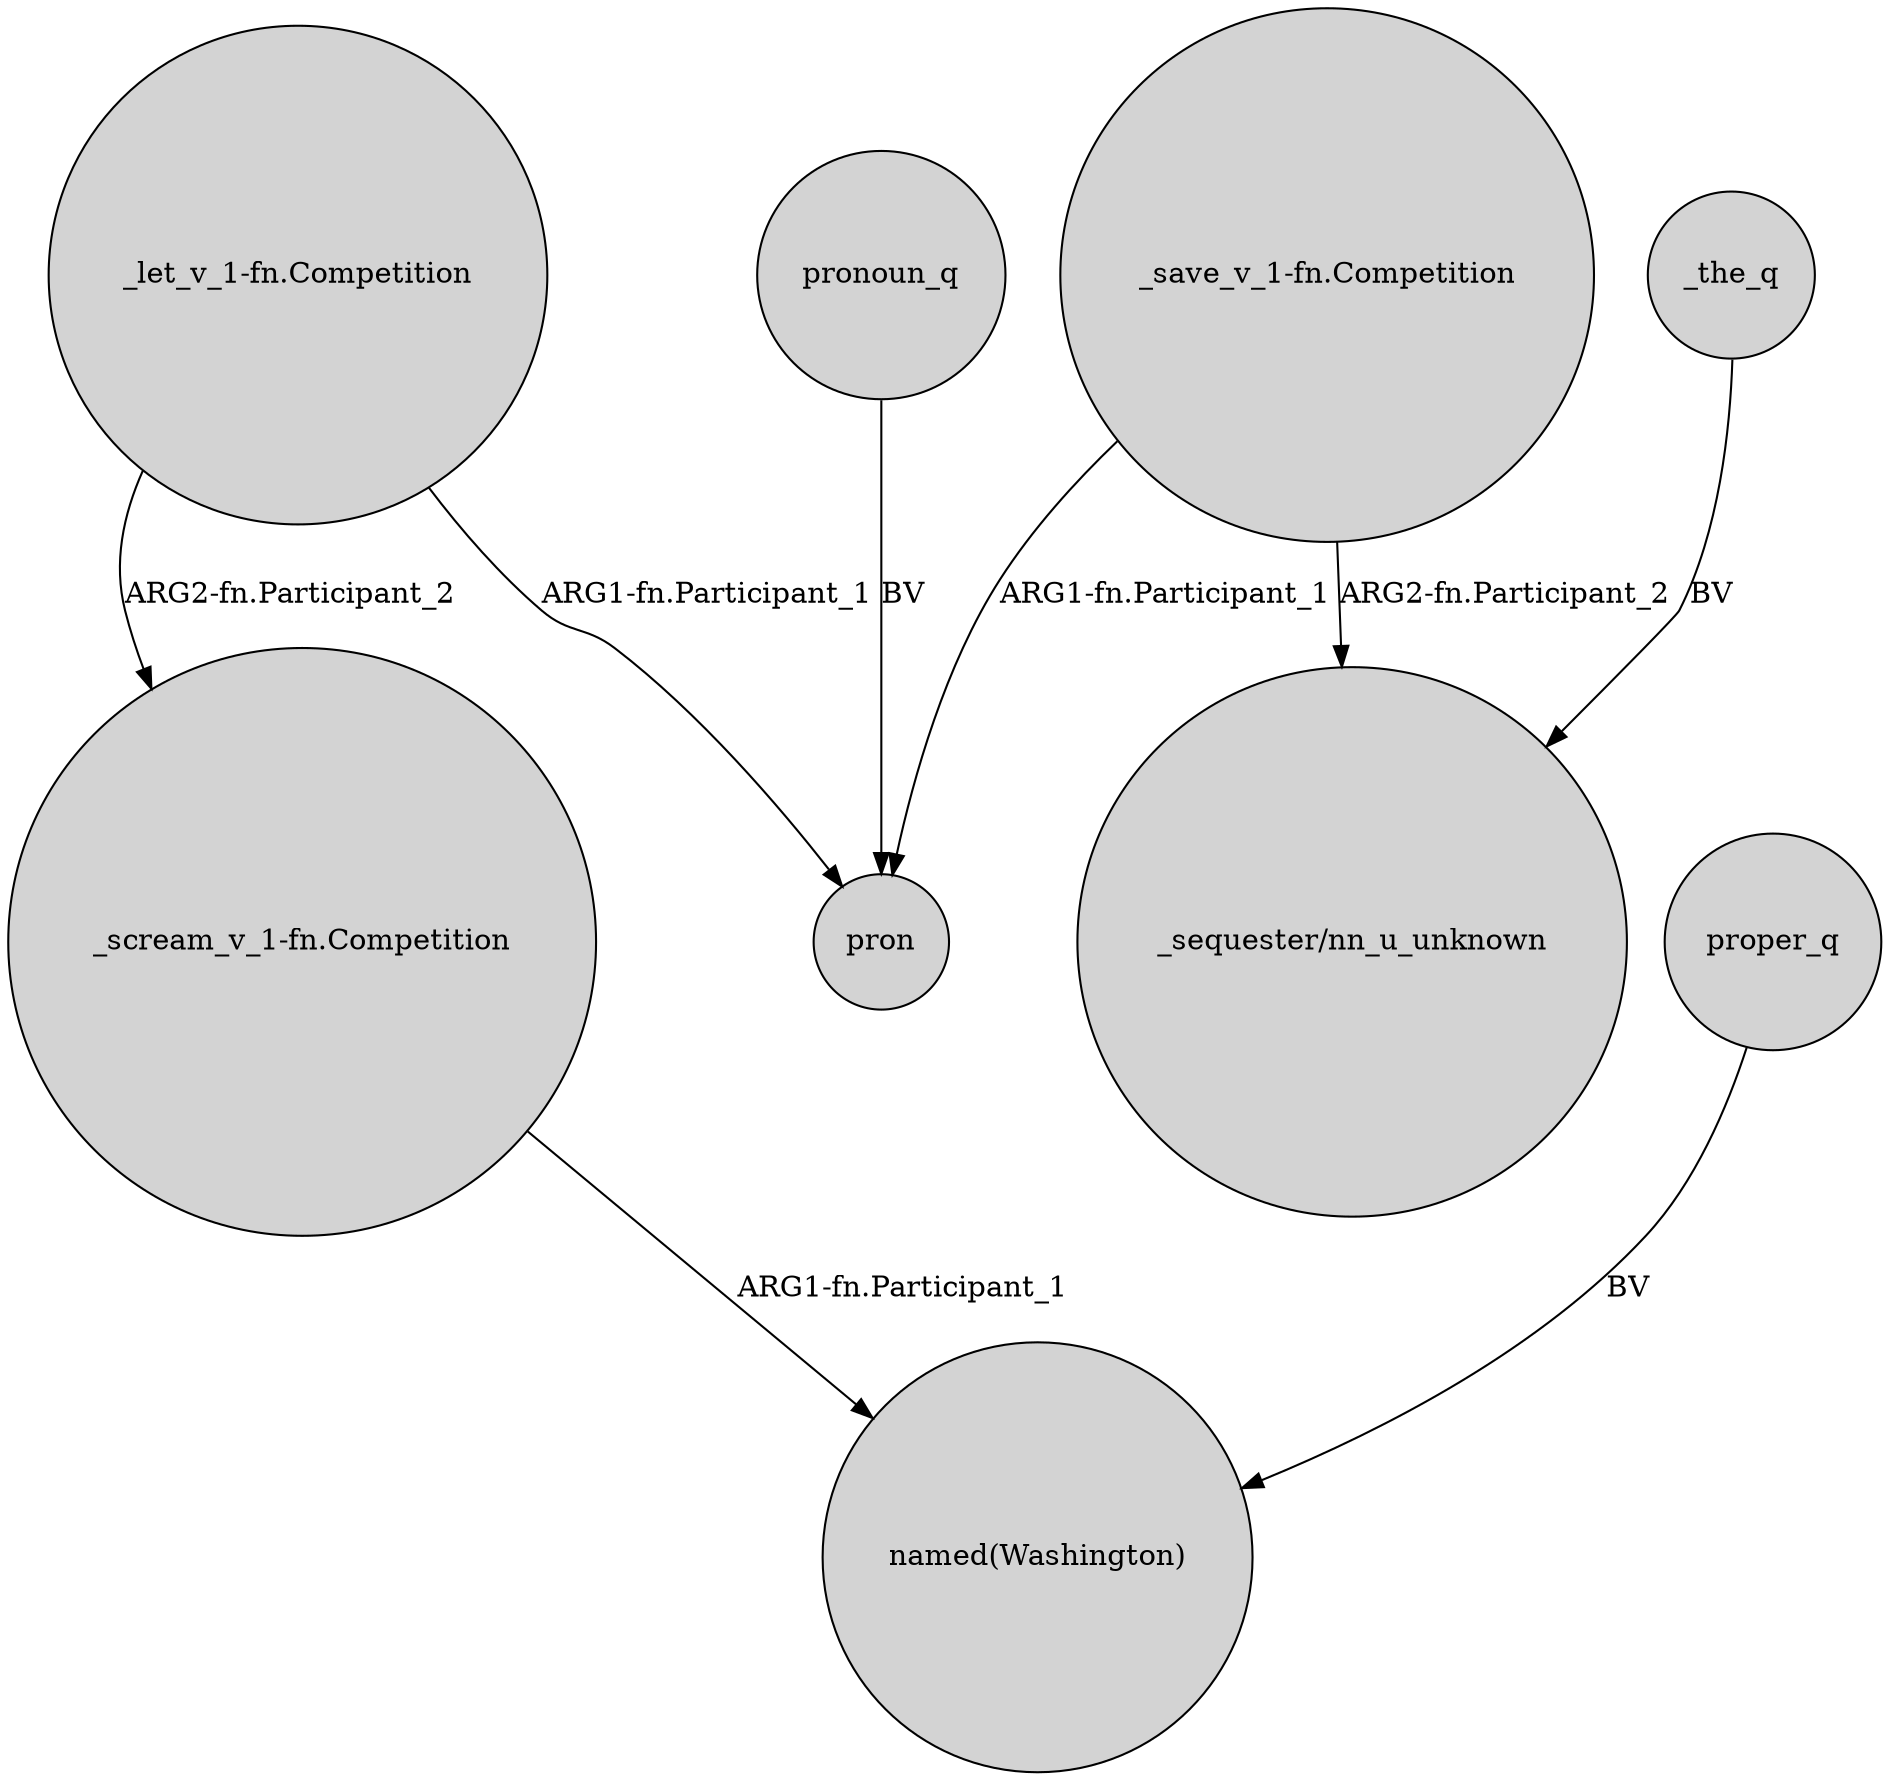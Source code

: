 digraph {
	node [shape=circle style=filled]
	"_let_v_1-fn.Competition" -> pron [label="ARG1-fn.Participant_1"]
	"_save_v_1-fn.Competition" -> "_sequester/nn_u_unknown" [label="ARG2-fn.Participant_2"]
	"_scream_v_1-fn.Competition" -> "named(Washington)" [label="ARG1-fn.Participant_1"]
	proper_q -> "named(Washington)" [label=BV]
	pronoun_q -> pron [label=BV]
	"_let_v_1-fn.Competition" -> "_scream_v_1-fn.Competition" [label="ARG2-fn.Participant_2"]
	_the_q -> "_sequester/nn_u_unknown" [label=BV]
	"_save_v_1-fn.Competition" -> pron [label="ARG1-fn.Participant_1"]
}
